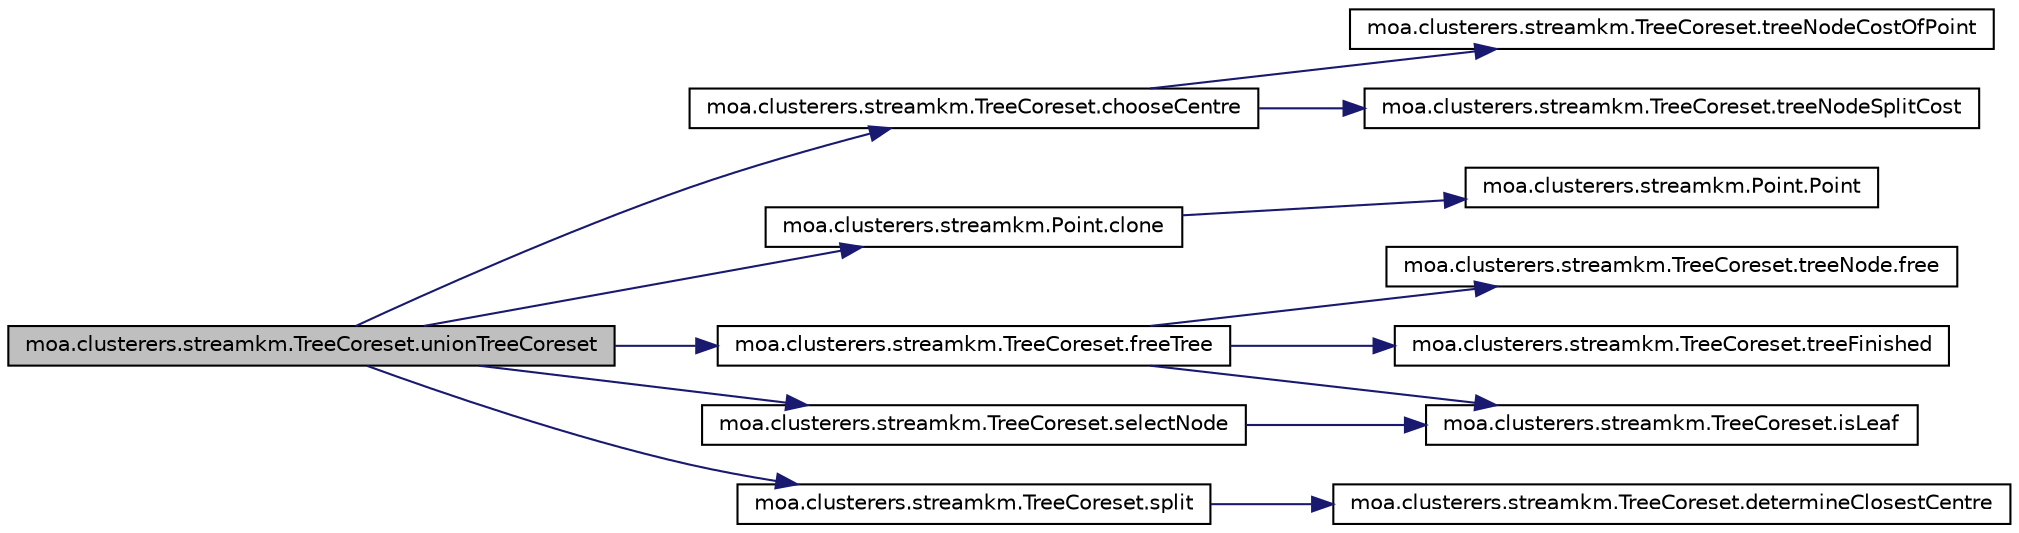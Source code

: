 digraph G
{
  edge [fontname="Helvetica",fontsize="10",labelfontname="Helvetica",labelfontsize="10"];
  node [fontname="Helvetica",fontsize="10",shape=record];
  rankdir=LR;
  Node1 [label="moa.clusterers.streamkm.TreeCoreset.unionTreeCoreset",height=0.2,width=0.4,color="black", fillcolor="grey75", style="filled" fontcolor="black"];
  Node1 -> Node2 [color="midnightblue",fontsize="10",style="solid",fontname="Helvetica"];
  Node2 [label="moa.clusterers.streamkm.TreeCoreset.chooseCentre",height=0.2,width=0.4,color="black", fillcolor="white", style="filled",URL="$classmoa_1_1clusterers_1_1streamkm_1_1TreeCoreset.html#a98943206fda5388ab48675946596dbec",tooltip="selects a new centre from the treenode (using the kMeans++ distribution)"];
  Node2 -> Node3 [color="midnightblue",fontsize="10",style="solid",fontname="Helvetica"];
  Node3 [label="moa.clusterers.streamkm.TreeCoreset.treeNodeCostOfPoint",height=0.2,width=0.4,color="black", fillcolor="white", style="filled",URL="$classmoa_1_1clusterers_1_1streamkm_1_1TreeCoreset.html#aae7c48fd7aa6bbc6089d1af34989dbf2",tooltip="computes the cost of point p with the centre of treenode node"];
  Node2 -> Node4 [color="midnightblue",fontsize="10",style="solid",fontname="Helvetica"];
  Node4 [label="moa.clusterers.streamkm.TreeCoreset.treeNodeSplitCost",height=0.2,width=0.4,color="black", fillcolor="white", style="filled",URL="$classmoa_1_1clusterers_1_1streamkm_1_1TreeCoreset.html#abcf3c943a2969bb19a77374268471213",tooltip="computes the hypothetical cost if the node would be split with new centers centreA..."];
  Node1 -> Node5 [color="midnightblue",fontsize="10",style="solid",fontname="Helvetica"];
  Node5 [label="moa.clusterers.streamkm.Point.clone",height=0.2,width=0.4,color="black", fillcolor="white", style="filled",URL="$classmoa_1_1clusterers_1_1streamkm_1_1Point.html#af098eed8f68f80e30385b7ef1e4e635c"];
  Node5 -> Node6 [color="midnightblue",fontsize="10",style="solid",fontname="Helvetica"];
  Node6 [label="moa.clusterers.streamkm.Point.Point",height=0.2,width=0.4,color="black", fillcolor="white", style="filled",URL="$classmoa_1_1clusterers_1_1streamkm_1_1Point.html#abf88e6027d22543a2d4fe694c9ae77ec"];
  Node1 -> Node7 [color="midnightblue",fontsize="10",style="solid",fontname="Helvetica"];
  Node7 [label="moa.clusterers.streamkm.TreeCoreset.freeTree",height=0.2,width=0.4,color="black", fillcolor="white", style="filled",URL="$classmoa_1_1clusterers_1_1streamkm_1_1TreeCoreset.html#a27c0d4c2716c697505bb82b493b42c76",tooltip="frees a tree of its storage"];
  Node7 -> Node8 [color="midnightblue",fontsize="10",style="solid",fontname="Helvetica"];
  Node8 [label="moa.clusterers.streamkm.TreeCoreset.treeNode.free",height=0.2,width=0.4,color="black", fillcolor="white", style="filled",URL="$classmoa_1_1clusterers_1_1streamkm_1_1TreeCoreset_1_1treeNode.html#a8b3f3aadb28f7ad9bfc4019a1380d957"];
  Node7 -> Node9 [color="midnightblue",fontsize="10",style="solid",fontname="Helvetica"];
  Node9 [label="moa.clusterers.streamkm.TreeCoreset.isLeaf",height=0.2,width=0.4,color="black", fillcolor="white", style="filled",URL="$classmoa_1_1clusterers_1_1streamkm_1_1TreeCoreset.html#a7846322f3738e2a959a7b150c2b7afd5",tooltip="tests if a node is a leaf"];
  Node7 -> Node10 [color="midnightblue",fontsize="10",style="solid",fontname="Helvetica"];
  Node10 [label="moa.clusterers.streamkm.TreeCoreset.treeFinished",height=0.2,width=0.4,color="black", fillcolor="white", style="filled",URL="$classmoa_1_1clusterers_1_1streamkm_1_1TreeCoreset.html#a327ef138a5a150b5a3c2625a5286a3d7",tooltip="Checks if the storage is completly freed."];
  Node1 -> Node11 [color="midnightblue",fontsize="10",style="solid",fontname="Helvetica"];
  Node11 [label="moa.clusterers.streamkm.TreeCoreset.selectNode",height=0.2,width=0.4,color="black", fillcolor="white", style="filled",URL="$classmoa_1_1clusterers_1_1streamkm_1_1TreeCoreset.html#a2b9e00319e3313ed17cdd46d2b6a4c23",tooltip="selects a leaf node (using the kMeans++ distribution)"];
  Node11 -> Node9 [color="midnightblue",fontsize="10",style="solid",fontname="Helvetica"];
  Node1 -> Node12 [color="midnightblue",fontsize="10",style="solid",fontname="Helvetica"];
  Node12 [label="moa.clusterers.streamkm.TreeCoreset.split",height=0.2,width=0.4,color="black", fillcolor="white", style="filled",URL="$classmoa_1_1clusterers_1_1streamkm_1_1TreeCoreset.html#a748cbdbb7bd4d337f69dbe02a83b360c",tooltip="splits the parent node and creates two child nodes (one with the old centre and one..."];
  Node12 -> Node13 [color="midnightblue",fontsize="10",style="solid",fontname="Helvetica"];
  Node13 [label="moa.clusterers.streamkm.TreeCoreset.determineClosestCentre",height=0.2,width=0.4,color="black", fillcolor="white", style="filled",URL="$classmoa_1_1clusterers_1_1streamkm_1_1TreeCoreset.html#ac520f0a2ced6e8add5c0ecb49376fbc3",tooltip="returns the next centre"];
}
